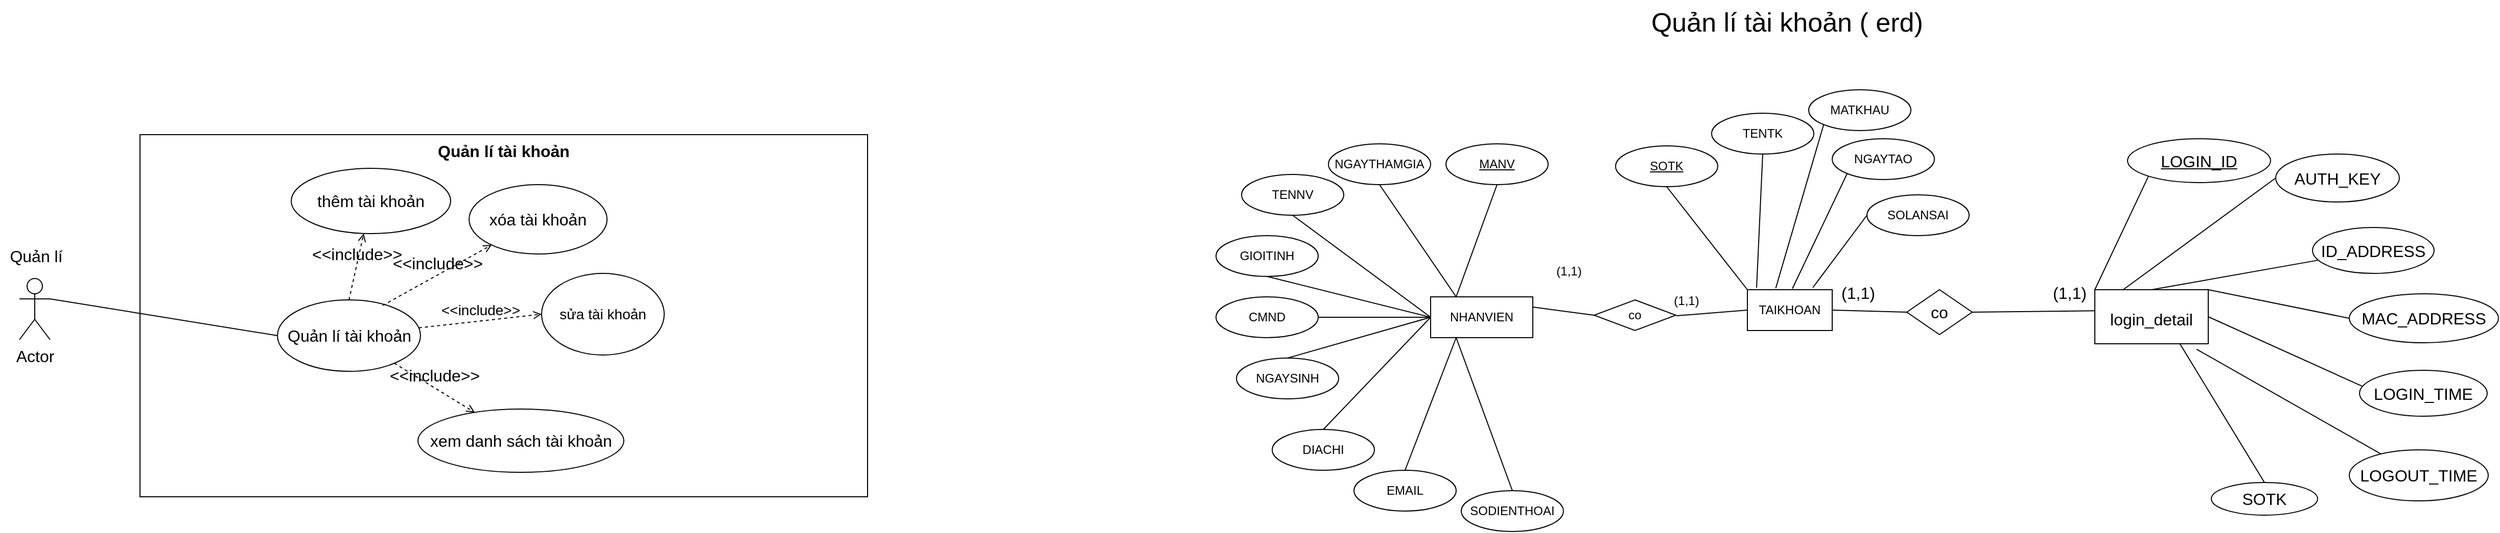 <mxfile version="20.3.0" type="device"><diagram id="AjGUlBx2SZJ8fAy3tSt0" name="Page-1"><mxGraphModel dx="1038" dy="2841" grid="1" gridSize="10" guides="1" tooltips="1" connect="1" arrows="1" fold="1" page="1" pageScale="1" pageWidth="850" pageHeight="1100" math="0" shadow="0"><root><mxCell id="0"/><mxCell id="1" parent="0"/><mxCell id="Trx0zgWmV6NSZO461f4k-1" value="Actor" style="shape=umlActor;verticalLabelPosition=bottom;verticalAlign=top;html=1;outlineConnect=0;fontSize=16;" vertex="1" parent="1"><mxGeometry x="158" y="-989" width="30" height="60" as="geometry"/></mxCell><mxCell id="Trx0zgWmV6NSZO461f4k-2" value="Quản lí" style="text;html=1;align=center;verticalAlign=middle;resizable=0;points=[];autosize=1;strokeColor=none;fillColor=none;fontSize=16;" vertex="1" parent="1"><mxGeometry x="139" y="-1027" width="70" height="31" as="geometry"/></mxCell><mxCell id="Trx0zgWmV6NSZO461f4k-3" value="Quản lí tài khoản" style="shape=rect;html=1;verticalAlign=top;fontStyle=1;whiteSpace=wrap;align=center;fontSize=16;" vertex="1" parent="1"><mxGeometry x="276" y="-1130" width="712" height="355" as="geometry"/></mxCell><mxCell id="Trx0zgWmV6NSZO461f4k-4" value="Quản lí tài khoản" style="ellipse;whiteSpace=wrap;html=1;fontSize=16;" vertex="1" parent="1"><mxGeometry x="410.5" y="-968" width="140" height="70" as="geometry"/></mxCell><mxCell id="Trx0zgWmV6NSZO461f4k-5" value="" style="endArrow=none;html=1;rounded=0;fontSize=16;exitX=1;exitY=0.333;exitDx=0;exitDy=0;exitPerimeter=0;entryX=0;entryY=0.5;entryDx=0;entryDy=0;" edge="1" parent="1" source="Trx0zgWmV6NSZO461f4k-1" target="Trx0zgWmV6NSZO461f4k-4"><mxGeometry width="50" height="50" relative="1" as="geometry"><mxPoint x="645" y="-689" as="sourcePoint"/><mxPoint x="695" y="-739" as="targetPoint"/></mxGeometry></mxCell><mxCell id="Trx0zgWmV6NSZO461f4k-6" value="thêm tài khoản" style="ellipse;whiteSpace=wrap;html=1;fontSize=16;" vertex="1" parent="1"><mxGeometry x="424" y="-1097" width="156" height="64" as="geometry"/></mxCell><mxCell id="Trx0zgWmV6NSZO461f4k-7" value="xóa tài khoản" style="ellipse;whiteSpace=wrap;html=1;fontSize=16;" vertex="1" parent="1"><mxGeometry x="598.06" y="-1081" width="135" height="68" as="geometry"/></mxCell><mxCell id="Trx0zgWmV6NSZO461f4k-8" value="xem danh sách tài khoản" style="ellipse;whiteSpace=wrap;html=1;fontSize=16;" vertex="1" parent="1"><mxGeometry x="548" y="-861" width="201.5" height="62" as="geometry"/></mxCell><mxCell id="Trx0zgWmV6NSZO461f4k-9" value="&amp;lt;&amp;lt;include&amp;gt;&amp;gt;" style="html=1;verticalAlign=bottom;labelBackgroundColor=none;endArrow=open;endFill=0;dashed=1;rounded=0;fontSize=16;exitX=0.5;exitY=0;exitDx=0;exitDy=0;" edge="1" parent="1" source="Trx0zgWmV6NSZO461f4k-4" target="Trx0zgWmV6NSZO461f4k-6"><mxGeometry width="160" relative="1" as="geometry"><mxPoint x="590" y="-724" as="sourcePoint"/><mxPoint x="750" y="-724" as="targetPoint"/></mxGeometry></mxCell><mxCell id="Trx0zgWmV6NSZO461f4k-10" value="&amp;lt;&amp;lt;include&amp;gt;&amp;gt;" style="html=1;verticalAlign=bottom;labelBackgroundColor=none;endArrow=open;endFill=0;dashed=1;rounded=0;fontSize=16;exitX=0.736;exitY=0.078;exitDx=0;exitDy=0;exitPerimeter=0;" edge="1" parent="1" source="Trx0zgWmV6NSZO461f4k-4" target="Trx0zgWmV6NSZO461f4k-7"><mxGeometry width="160" relative="1" as="geometry"><mxPoint x="590" y="-724" as="sourcePoint"/><mxPoint x="750" y="-724" as="targetPoint"/></mxGeometry></mxCell><mxCell id="Trx0zgWmV6NSZO461f4k-11" value="&amp;lt;&amp;lt;include&amp;gt;&amp;gt;" style="html=1;verticalAlign=bottom;labelBackgroundColor=none;endArrow=open;endFill=0;dashed=1;rounded=0;fontSize=16;" edge="1" parent="1" source="Trx0zgWmV6NSZO461f4k-4" target="Trx0zgWmV6NSZO461f4k-8"><mxGeometry width="160" relative="1" as="geometry"><mxPoint x="714.56" y="-911" as="sourcePoint"/><mxPoint x="874.56" y="-911" as="targetPoint"/></mxGeometry></mxCell><mxCell id="Trx0zgWmV6NSZO461f4k-12" value="NHANVIEN" style="whiteSpace=wrap;html=1;align=center;" vertex="1" parent="1"><mxGeometry x="1539" y="-971" width="100" height="40" as="geometry"/></mxCell><mxCell id="Trx0zgWmV6NSZO461f4k-13" value="MANV" style="ellipse;whiteSpace=wrap;html=1;align=center;fontStyle=4;" vertex="1" parent="1"><mxGeometry x="1554" y="-1121" width="100" height="40" as="geometry"/></mxCell><mxCell id="Trx0zgWmV6NSZO461f4k-14" value="TENNV" style="ellipse;whiteSpace=wrap;html=1;align=center;" vertex="1" parent="1"><mxGeometry x="1354" y="-1091" width="100" height="40" as="geometry"/></mxCell><mxCell id="Trx0zgWmV6NSZO461f4k-15" value="GIOITINH" style="ellipse;whiteSpace=wrap;html=1;align=center;" vertex="1" parent="1"><mxGeometry x="1329" y="-1031" width="100" height="40" as="geometry"/></mxCell><mxCell id="Trx0zgWmV6NSZO461f4k-16" value="CMND" style="ellipse;whiteSpace=wrap;html=1;align=center;" vertex="1" parent="1"><mxGeometry x="1329" y="-971" width="100" height="40" as="geometry"/></mxCell><mxCell id="Trx0zgWmV6NSZO461f4k-17" value="NGAYSINH" style="ellipse;whiteSpace=wrap;html=1;align=center;" vertex="1" parent="1"><mxGeometry x="1349" y="-911" width="100" height="40" as="geometry"/></mxCell><mxCell id="Trx0zgWmV6NSZO461f4k-18" value="SODIENTHOAI" style="ellipse;whiteSpace=wrap;html=1;align=center;" vertex="1" parent="1"><mxGeometry x="1569" y="-781" width="100" height="40" as="geometry"/></mxCell><mxCell id="Trx0zgWmV6NSZO461f4k-19" value="EMAIL" style="ellipse;whiteSpace=wrap;html=1;align=center;" vertex="1" parent="1"><mxGeometry x="1464" y="-801" width="100" height="40" as="geometry"/></mxCell><mxCell id="Trx0zgWmV6NSZO461f4k-20" value="DIACHI" style="ellipse;whiteSpace=wrap;html=1;align=center;" vertex="1" parent="1"><mxGeometry x="1384" y="-841" width="100" height="40" as="geometry"/></mxCell><mxCell id="Trx0zgWmV6NSZO461f4k-21" value="NGAYTHAMGIA" style="ellipse;whiteSpace=wrap;html=1;align=center;" vertex="1" parent="1"><mxGeometry x="1439" y="-1121" width="100" height="40" as="geometry"/></mxCell><mxCell id="Trx0zgWmV6NSZO461f4k-22" value="" style="endArrow=none;html=1;rounded=0;strokeColor=#000000;exitX=0.25;exitY=0;exitDx=0;exitDy=0;entryX=0.5;entryY=1;entryDx=0;entryDy=0;" edge="1" parent="1" source="Trx0zgWmV6NSZO461f4k-12" target="Trx0zgWmV6NSZO461f4k-13"><mxGeometry width="50" height="50" relative="1" as="geometry"><mxPoint x="1679" y="-961" as="sourcePoint"/><mxPoint x="1729" y="-1011" as="targetPoint"/></mxGeometry></mxCell><mxCell id="Trx0zgWmV6NSZO461f4k-23" value="" style="endArrow=none;html=1;rounded=0;strokeColor=#000000;exitX=0.25;exitY=0;exitDx=0;exitDy=0;entryX=0.5;entryY=1;entryDx=0;entryDy=0;" edge="1" parent="1" source="Trx0zgWmV6NSZO461f4k-12" target="Trx0zgWmV6NSZO461f4k-21"><mxGeometry width="50" height="50" relative="1" as="geometry"><mxPoint x="1679" y="-961" as="sourcePoint"/><mxPoint x="1729" y="-1011" as="targetPoint"/></mxGeometry></mxCell><mxCell id="Trx0zgWmV6NSZO461f4k-24" value="" style="endArrow=none;html=1;rounded=0;strokeColor=#000000;exitX=0;exitY=0.5;exitDx=0;exitDy=0;entryX=0.5;entryY=1;entryDx=0;entryDy=0;" edge="1" parent="1" source="Trx0zgWmV6NSZO461f4k-12" target="Trx0zgWmV6NSZO461f4k-14"><mxGeometry width="50" height="50" relative="1" as="geometry"><mxPoint x="1679" y="-961" as="sourcePoint"/><mxPoint x="1729" y="-1011" as="targetPoint"/></mxGeometry></mxCell><mxCell id="Trx0zgWmV6NSZO461f4k-25" value="" style="endArrow=none;html=1;rounded=0;strokeColor=#000000;exitX=0;exitY=0.5;exitDx=0;exitDy=0;entryX=0.5;entryY=1;entryDx=0;entryDy=0;" edge="1" parent="1" source="Trx0zgWmV6NSZO461f4k-12" target="Trx0zgWmV6NSZO461f4k-15"><mxGeometry width="50" height="50" relative="1" as="geometry"><mxPoint x="1679" y="-961" as="sourcePoint"/><mxPoint x="1729" y="-1011" as="targetPoint"/></mxGeometry></mxCell><mxCell id="Trx0zgWmV6NSZO461f4k-26" value="" style="endArrow=none;html=1;rounded=0;strokeColor=#000000;exitX=0;exitY=0.5;exitDx=0;exitDy=0;entryX=1;entryY=0.5;entryDx=0;entryDy=0;" edge="1" parent="1" source="Trx0zgWmV6NSZO461f4k-12" target="Trx0zgWmV6NSZO461f4k-16"><mxGeometry width="50" height="50" relative="1" as="geometry"><mxPoint x="1679" y="-961" as="sourcePoint"/><mxPoint x="1729" y="-1011" as="targetPoint"/></mxGeometry></mxCell><mxCell id="Trx0zgWmV6NSZO461f4k-27" value="" style="endArrow=none;html=1;rounded=0;strokeColor=#000000;entryX=0.5;entryY=0;entryDx=0;entryDy=0;" edge="1" parent="1" target="Trx0zgWmV6NSZO461f4k-17"><mxGeometry width="50" height="50" relative="1" as="geometry"><mxPoint x="1539" y="-951" as="sourcePoint"/><mxPoint x="1729" y="-1011" as="targetPoint"/></mxGeometry></mxCell><mxCell id="Trx0zgWmV6NSZO461f4k-28" value="" style="endArrow=none;html=1;rounded=0;strokeColor=#000000;exitX=0;exitY=0.5;exitDx=0;exitDy=0;entryX=0.5;entryY=0;entryDx=0;entryDy=0;" edge="1" parent="1" source="Trx0zgWmV6NSZO461f4k-12" target="Trx0zgWmV6NSZO461f4k-20"><mxGeometry width="50" height="50" relative="1" as="geometry"><mxPoint x="1679" y="-961" as="sourcePoint"/><mxPoint x="1729" y="-1011" as="targetPoint"/></mxGeometry></mxCell><mxCell id="Trx0zgWmV6NSZO461f4k-29" value="" style="endArrow=none;html=1;rounded=0;strokeColor=#000000;exitX=0.25;exitY=1;exitDx=0;exitDy=0;entryX=0.5;entryY=0;entryDx=0;entryDy=0;" edge="1" parent="1" source="Trx0zgWmV6NSZO461f4k-12" target="Trx0zgWmV6NSZO461f4k-19"><mxGeometry width="50" height="50" relative="1" as="geometry"><mxPoint x="1679" y="-961" as="sourcePoint"/><mxPoint x="1729" y="-1011" as="targetPoint"/></mxGeometry></mxCell><mxCell id="Trx0zgWmV6NSZO461f4k-30" value="" style="endArrow=none;html=1;rounded=0;strokeColor=#000000;exitX=0.25;exitY=1;exitDx=0;exitDy=0;entryX=0.5;entryY=0;entryDx=0;entryDy=0;" edge="1" parent="1" source="Trx0zgWmV6NSZO461f4k-12" target="Trx0zgWmV6NSZO461f4k-18"><mxGeometry width="50" height="50" relative="1" as="geometry"><mxPoint x="1679" y="-961" as="sourcePoint"/><mxPoint x="1729" y="-1011" as="targetPoint"/></mxGeometry></mxCell><mxCell id="Trx0zgWmV6NSZO461f4k-31" value="TAIKHOAN" style="whiteSpace=wrap;html=1;align=center;" vertex="1" parent="1"><mxGeometry x="1849" y="-978" width="83" height="40" as="geometry"/></mxCell><mxCell id="Trx0zgWmV6NSZO461f4k-32" value="SOTK" style="ellipse;whiteSpace=wrap;html=1;align=center;fontStyle=4;" vertex="1" parent="1"><mxGeometry x="1720" y="-1119" width="100" height="40" as="geometry"/></mxCell><mxCell id="Trx0zgWmV6NSZO461f4k-33" value="TENTK" style="ellipse;whiteSpace=wrap;html=1;align=center;" vertex="1" parent="1"><mxGeometry x="1814" y="-1151" width="100" height="40" as="geometry"/></mxCell><mxCell id="Trx0zgWmV6NSZO461f4k-34" value="MATKHAU" style="ellipse;whiteSpace=wrap;html=1;align=center;" vertex="1" parent="1"><mxGeometry x="1909" y="-1174" width="100" height="40" as="geometry"/></mxCell><mxCell id="Trx0zgWmV6NSZO461f4k-35" value="NGAYTAO" style="ellipse;whiteSpace=wrap;html=1;align=center;" vertex="1" parent="1"><mxGeometry x="1932" y="-1126" width="100" height="40" as="geometry"/></mxCell><mxCell id="Trx0zgWmV6NSZO461f4k-36" value="SOLANSAI" style="ellipse;whiteSpace=wrap;html=1;align=center;" vertex="1" parent="1"><mxGeometry x="1966" y="-1071" width="100" height="40" as="geometry"/></mxCell><mxCell id="Trx0zgWmV6NSZO461f4k-37" value="" style="endArrow=none;html=1;rounded=0;strokeColor=#000000;exitX=0.5;exitY=1;exitDx=0;exitDy=0;entryX=0;entryY=0;entryDx=0;entryDy=0;" edge="1" parent="1" source="Trx0zgWmV6NSZO461f4k-32" target="Trx0zgWmV6NSZO461f4k-31"><mxGeometry relative="1" as="geometry"><mxPoint x="1735" y="-891" as="sourcePoint"/><mxPoint x="1847" y="-981" as="targetPoint"/></mxGeometry></mxCell><mxCell id="Trx0zgWmV6NSZO461f4k-38" value="" style="endArrow=none;html=1;rounded=0;strokeColor=#000000;exitX=0.5;exitY=1;exitDx=0;exitDy=0;" edge="1" parent="1" source="Trx0zgWmV6NSZO461f4k-33"><mxGeometry relative="1" as="geometry"><mxPoint x="1735" y="-891" as="sourcePoint"/><mxPoint x="1858" y="-980" as="targetPoint"/></mxGeometry></mxCell><mxCell id="Trx0zgWmV6NSZO461f4k-39" value="" style="endArrow=none;html=1;rounded=0;strokeColor=#000000;exitX=0;exitY=1;exitDx=0;exitDy=0;entryX=0.334;entryY=-0.034;entryDx=0;entryDy=0;entryPerimeter=0;" edge="1" parent="1" source="Trx0zgWmV6NSZO461f4k-34" target="Trx0zgWmV6NSZO461f4k-31"><mxGeometry relative="1" as="geometry"><mxPoint x="1735" y="-891" as="sourcePoint"/><mxPoint x="1895" y="-891" as="targetPoint"/></mxGeometry></mxCell><mxCell id="Trx0zgWmV6NSZO461f4k-40" value="" style="endArrow=none;html=1;rounded=0;strokeColor=#000000;entryX=0;entryY=1;entryDx=0;entryDy=0;" edge="1" parent="1" target="Trx0zgWmV6NSZO461f4k-35"><mxGeometry relative="1" as="geometry"><mxPoint x="1893" y="-979" as="sourcePoint"/><mxPoint x="1895" y="-891" as="targetPoint"/></mxGeometry></mxCell><mxCell id="Trx0zgWmV6NSZO461f4k-41" value="" style="endArrow=none;html=1;rounded=0;strokeColor=#000000;exitX=0;exitY=0.5;exitDx=0;exitDy=0;" edge="1" parent="1" source="Trx0zgWmV6NSZO461f4k-36"><mxGeometry relative="1" as="geometry"><mxPoint x="1735" y="-891" as="sourcePoint"/><mxPoint x="1913" y="-980" as="targetPoint"/></mxGeometry></mxCell><mxCell id="Trx0zgWmV6NSZO461f4k-42" value="co" style="shape=rhombus;perimeter=rhombusPerimeter;whiteSpace=wrap;html=1;align=center;" vertex="1" parent="1"><mxGeometry x="1699" y="-968" width="80" height="30" as="geometry"/></mxCell><mxCell id="Trx0zgWmV6NSZO461f4k-43" value="" style="endArrow=none;html=1;rounded=0;strokeColor=#000000;exitX=1;exitY=0.25;exitDx=0;exitDy=0;entryX=0;entryY=0.5;entryDx=0;entryDy=0;" edge="1" parent="1" source="Trx0zgWmV6NSZO461f4k-12" target="Trx0zgWmV6NSZO461f4k-42"><mxGeometry relative="1" as="geometry"><mxPoint x="1729" y="-981" as="sourcePoint"/><mxPoint x="1889" y="-981" as="targetPoint"/></mxGeometry></mxCell><mxCell id="Trx0zgWmV6NSZO461f4k-44" value="" style="endArrow=none;html=1;rounded=0;strokeColor=#000000;exitX=0.311;exitY=0.984;exitDx=0;exitDy=0;entryX=0;entryY=0.5;entryDx=0;entryDy=0;exitPerimeter=0;" edge="1" parent="1" source="Trx0zgWmV6NSZO461f4k-46" target="Trx0zgWmV6NSZO461f4k-31"><mxGeometry relative="1" as="geometry"><mxPoint x="1765" y="-933.5" as="sourcePoint"/><mxPoint x="1895" y="-891" as="targetPoint"/></mxGeometry></mxCell><mxCell id="Trx0zgWmV6NSZO461f4k-45" value="(1,1)" style="text;html=1;align=center;verticalAlign=middle;resizable=0;points=[];autosize=1;strokeColor=none;fillColor=none;" vertex="1" parent="1"><mxGeometry x="1649" y="-1011" width="50" height="30" as="geometry"/></mxCell><mxCell id="Trx0zgWmV6NSZO461f4k-46" value="(1,1)" style="text;html=1;align=center;verticalAlign=middle;resizable=0;points=[];autosize=1;strokeColor=none;fillColor=none;" vertex="1" parent="1"><mxGeometry x="1764" y="-982" width="50" height="30" as="geometry"/></mxCell><mxCell id="Trx0zgWmV6NSZO461f4k-47" value="&lt;font style=&quot;font-size: 16px;&quot;&gt;login_detail&lt;/font&gt;" style="rounded=0;whiteSpace=wrap;html=1;fontSize=20;" vertex="1" parent="1"><mxGeometry x="2189" y="-978" width="111" height="53" as="geometry"/></mxCell><mxCell id="Trx0zgWmV6NSZO461f4k-48" value="&lt;u&gt;LOGIN_ID&lt;/u&gt;" style="ellipse;whiteSpace=wrap;html=1;fontSize=16;" vertex="1" parent="1"><mxGeometry x="2221" y="-1126" width="140" height="43" as="geometry"/></mxCell><mxCell id="Trx0zgWmV6NSZO461f4k-49" value="" style="endArrow=none;html=1;rounded=0;fontSize=16;entryX=0;entryY=1;entryDx=0;entryDy=0;exitX=0;exitY=0;exitDx=0;exitDy=0;" edge="1" parent="1" source="Trx0zgWmV6NSZO461f4k-47" target="Trx0zgWmV6NSZO461f4k-48"><mxGeometry width="50" height="50" relative="1" as="geometry"><mxPoint x="1829" y="-1086" as="sourcePoint"/><mxPoint x="1879" y="-1136" as="targetPoint"/></mxGeometry></mxCell><mxCell id="Trx0zgWmV6NSZO461f4k-50" value="AUTH_KEY" style="ellipse;whiteSpace=wrap;html=1;fontSize=16;" vertex="1" parent="1"><mxGeometry x="2366" y="-1111" width="121" height="47" as="geometry"/></mxCell><mxCell id="Trx0zgWmV6NSZO461f4k-51" value="" style="endArrow=none;html=1;rounded=0;fontSize=16;entryX=0;entryY=0.5;entryDx=0;entryDy=0;exitX=0.25;exitY=0;exitDx=0;exitDy=0;" edge="1" parent="1" source="Trx0zgWmV6NSZO461f4k-47" target="Trx0zgWmV6NSZO461f4k-50"><mxGeometry width="50" height="50" relative="1" as="geometry"><mxPoint x="1829" y="-1086" as="sourcePoint"/><mxPoint x="1879" y="-1136" as="targetPoint"/></mxGeometry></mxCell><mxCell id="Trx0zgWmV6NSZO461f4k-52" value="ID_ADDRESS" style="ellipse;whiteSpace=wrap;html=1;fontSize=16;" vertex="1" parent="1"><mxGeometry x="2402" y="-1039" width="119" height="45" as="geometry"/></mxCell><mxCell id="Trx0zgWmV6NSZO461f4k-53" value="" style="endArrow=none;html=1;rounded=0;fontSize=16;exitX=0.5;exitY=0;exitDx=0;exitDy=0;" edge="1" parent="1" source="Trx0zgWmV6NSZO461f4k-47" target="Trx0zgWmV6NSZO461f4k-52"><mxGeometry width="50" height="50" relative="1" as="geometry"><mxPoint x="1829" y="-1086" as="sourcePoint"/><mxPoint x="1879" y="-1136" as="targetPoint"/></mxGeometry></mxCell><mxCell id="Trx0zgWmV6NSZO461f4k-54" value="MAC_ADDRESS" style="ellipse;whiteSpace=wrap;html=1;fontSize=16;" vertex="1" parent="1"><mxGeometry x="2438" y="-974" width="146" height="48" as="geometry"/></mxCell><mxCell id="Trx0zgWmV6NSZO461f4k-55" value="" style="endArrow=none;html=1;rounded=0;fontSize=16;entryX=0;entryY=0.5;entryDx=0;entryDy=0;exitX=1;exitY=0;exitDx=0;exitDy=0;" edge="1" parent="1" source="Trx0zgWmV6NSZO461f4k-47" target="Trx0zgWmV6NSZO461f4k-54"><mxGeometry width="50" height="50" relative="1" as="geometry"><mxPoint x="1829" y="-1086" as="sourcePoint"/><mxPoint x="1879" y="-1136" as="targetPoint"/></mxGeometry></mxCell><mxCell id="Trx0zgWmV6NSZO461f4k-56" value="LOGIN_TIME" style="ellipse;whiteSpace=wrap;html=1;fontSize=16;" vertex="1" parent="1"><mxGeometry x="2448" y="-899" width="125" height="45" as="geometry"/></mxCell><mxCell id="Trx0zgWmV6NSZO461f4k-57" value="" style="endArrow=none;html=1;rounded=0;fontSize=16;entryX=0.025;entryY=0.352;entryDx=0;entryDy=0;entryPerimeter=0;exitX=1;exitY=0.5;exitDx=0;exitDy=0;" edge="1" parent="1" source="Trx0zgWmV6NSZO461f4k-47" target="Trx0zgWmV6NSZO461f4k-56"><mxGeometry width="50" height="50" relative="1" as="geometry"><mxPoint x="2354" y="-910" as="sourcePoint"/><mxPoint x="1879" y="-1136" as="targetPoint"/></mxGeometry></mxCell><mxCell id="Trx0zgWmV6NSZO461f4k-58" value="LOGOUT_TIME" style="ellipse;whiteSpace=wrap;html=1;fontSize=16;" vertex="1" parent="1"><mxGeometry x="2438" y="-821" width="136" height="50" as="geometry"/></mxCell><mxCell id="Trx0zgWmV6NSZO461f4k-59" value="" style="endArrow=none;html=1;rounded=0;fontSize=16;exitX=0.896;exitY=1.1;exitDx=0;exitDy=0;exitPerimeter=0;" edge="1" parent="1" source="Trx0zgWmV6NSZO461f4k-47" target="Trx0zgWmV6NSZO461f4k-58"><mxGeometry width="50" height="50" relative="1" as="geometry"><mxPoint x="1829" y="-1086" as="sourcePoint"/><mxPoint x="1879" y="-1136" as="targetPoint"/></mxGeometry></mxCell><mxCell id="Trx0zgWmV6NSZO461f4k-60" value="SOTK" style="ellipse;whiteSpace=wrap;html=1;fontSize=16;" vertex="1" parent="1"><mxGeometry x="2303" y="-789" width="104" height="32" as="geometry"/></mxCell><mxCell id="Trx0zgWmV6NSZO461f4k-61" value="" style="endArrow=none;html=1;rounded=0;fontSize=16;entryX=0.5;entryY=0;entryDx=0;entryDy=0;exitX=0.75;exitY=1;exitDx=0;exitDy=0;" edge="1" parent="1" source="Trx0zgWmV6NSZO461f4k-47" target="Trx0zgWmV6NSZO461f4k-60"><mxGeometry width="50" height="50" relative="1" as="geometry"><mxPoint x="1829" y="-1086" as="sourcePoint"/><mxPoint x="1879" y="-1136" as="targetPoint"/></mxGeometry></mxCell><mxCell id="Trx0zgWmV6NSZO461f4k-62" value="" style="endArrow=none;html=1;rounded=0;fontSize=16;exitX=1;exitY=0.5;exitDx=0;exitDy=0;entryX=0;entryY=0.5;entryDx=0;entryDy=0;" edge="1" parent="1" source="Trx0zgWmV6NSZO461f4k-31" target="Trx0zgWmV6NSZO461f4k-63"><mxGeometry width="50" height="50" relative="1" as="geometry"><mxPoint x="2083" y="-1050" as="sourcePoint"/><mxPoint x="2023" y="-958" as="targetPoint"/></mxGeometry></mxCell><mxCell id="Trx0zgWmV6NSZO461f4k-63" value="co" style="rhombus;whiteSpace=wrap;html=1;fontSize=16;" vertex="1" parent="1"><mxGeometry x="2005" y="-978" width="64" height="44" as="geometry"/></mxCell><mxCell id="Trx0zgWmV6NSZO461f4k-64" value="" style="endArrow=none;html=1;rounded=0;fontSize=16;exitX=1;exitY=0.5;exitDx=0;exitDy=0;entryX=0.005;entryY=0.389;entryDx=0;entryDy=0;entryPerimeter=0;" edge="1" parent="1" source="Trx0zgWmV6NSZO461f4k-63" target="Trx0zgWmV6NSZO461f4k-47"><mxGeometry width="50" height="50" relative="1" as="geometry"><mxPoint x="2083" y="-1050" as="sourcePoint"/><mxPoint x="2240" y="-934" as="targetPoint"/></mxGeometry></mxCell><mxCell id="Trx0zgWmV6NSZO461f4k-65" value="(1,1)" style="text;html=1;align=center;verticalAlign=middle;resizable=0;points=[];autosize=1;strokeColor=none;fillColor=none;fontSize=16;" vertex="1" parent="1"><mxGeometry x="1931" y="-991" width="51" height="31" as="geometry"/></mxCell><mxCell id="Trx0zgWmV6NSZO461f4k-66" value="(1,1)" style="text;html=1;align=center;verticalAlign=middle;resizable=0;points=[];autosize=1;strokeColor=none;fillColor=none;fontSize=16;" vertex="1" parent="1"><mxGeometry x="2138" y="-991" width="51" height="31" as="geometry"/></mxCell><mxCell id="Trx0zgWmV6NSZO461f4k-67" value="&lt;font style=&quot;font-size: 26px;&quot;&gt;Quản lí tài khoản ( erd)&amp;nbsp;&lt;/font&gt;" style="text;html=1;align=center;verticalAlign=middle;resizable=0;points=[];autosize=1;strokeColor=none;fillColor=none;fontSize=16;" vertex="1" parent="1"><mxGeometry x="1745" y="-1262" width="291" height="43" as="geometry"/></mxCell><mxCell id="Trx0zgWmV6NSZO461f4k-68" value="sửa tài khoản" style="ellipse;whiteSpace=wrap;html=1;fontSize=14;" vertex="1" parent="1"><mxGeometry x="669" y="-994" width="120" height="80" as="geometry"/></mxCell><mxCell id="Trx0zgWmV6NSZO461f4k-69" value="&amp;lt;&amp;lt;include&amp;gt;&amp;gt;" style="html=1;verticalAlign=bottom;labelBackgroundColor=none;endArrow=open;endFill=0;dashed=1;rounded=0;fontSize=14;entryX=0;entryY=0.5;entryDx=0;entryDy=0;" edge="1" parent="1" source="Trx0zgWmV6NSZO461f4k-4" target="Trx0zgWmV6NSZO461f4k-68"><mxGeometry width="160" relative="1" as="geometry"><mxPoint x="633" y="-1072" as="sourcePoint"/><mxPoint x="793" y="-1072" as="targetPoint"/></mxGeometry></mxCell></root></mxGraphModel></diagram></mxfile>